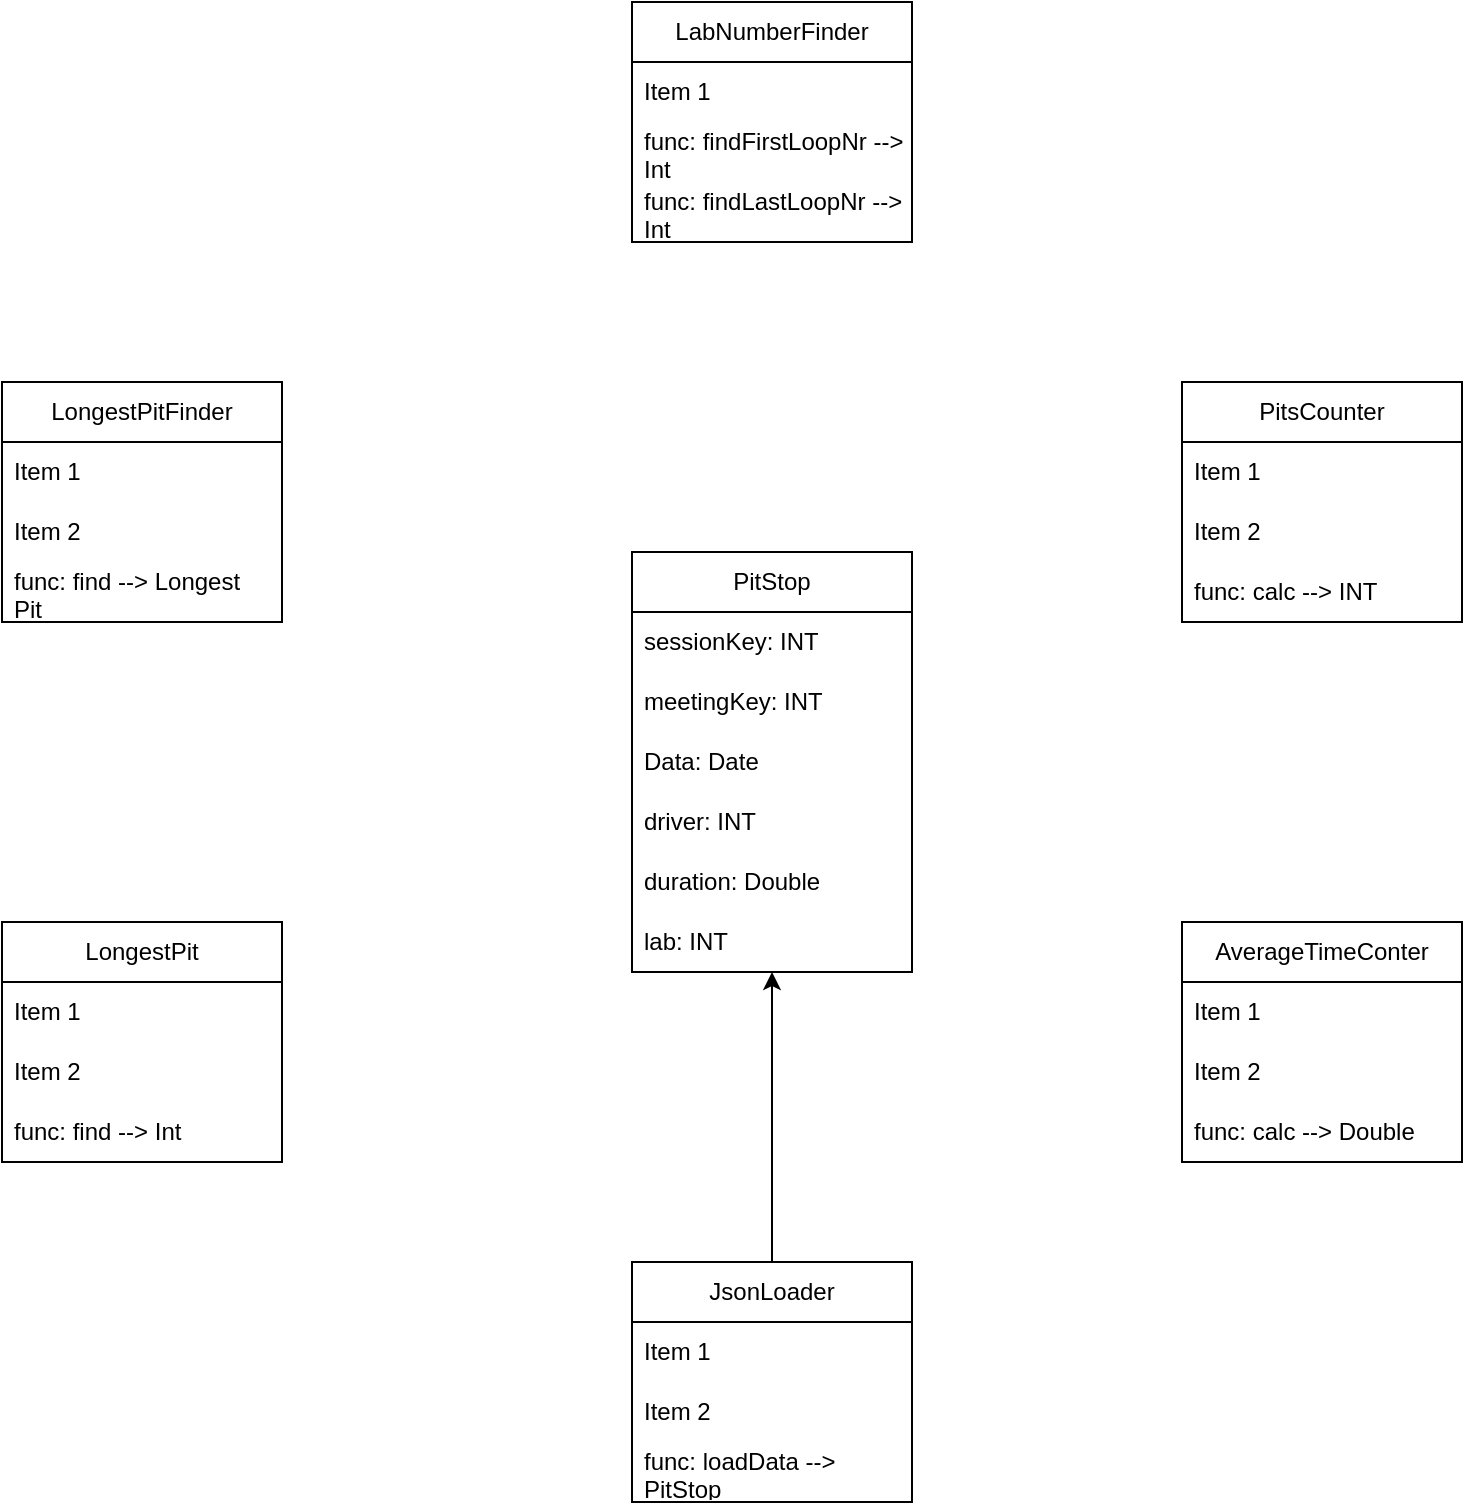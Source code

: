 <mxfile version="27.0.3">
  <diagram name="Page-1" id="VZgiAD5sBmOed-6z1ss6">
    <mxGraphModel dx="2066" dy="1158" grid="1" gridSize="10" guides="1" tooltips="1" connect="1" arrows="1" fold="1" page="1" pageScale="1" pageWidth="850" pageHeight="1100" math="0" shadow="0">
      <root>
        <mxCell id="0" />
        <mxCell id="1" parent="0" />
        <mxCell id="v77TKKlGb2qVnd7LoZxB-1" value="PitStop" style="swimlane;fontStyle=0;childLayout=stackLayout;horizontal=1;startSize=30;horizontalStack=0;resizeParent=1;resizeParentMax=0;resizeLast=0;collapsible=1;marginBottom=0;whiteSpace=wrap;html=1;" vertex="1" parent="1">
          <mxGeometry x="355" y="445" width="140" height="210" as="geometry" />
        </mxCell>
        <mxCell id="v77TKKlGb2qVnd7LoZxB-2" value="sessionKey: INT" style="text;strokeColor=none;fillColor=none;align=left;verticalAlign=middle;spacingLeft=4;spacingRight=4;overflow=hidden;points=[[0,0.5],[1,0.5]];portConstraint=eastwest;rotatable=0;whiteSpace=wrap;html=1;" vertex="1" parent="v77TKKlGb2qVnd7LoZxB-1">
          <mxGeometry y="30" width="140" height="30" as="geometry" />
        </mxCell>
        <mxCell id="v77TKKlGb2qVnd7LoZxB-3" value="meetingKey: INT" style="text;strokeColor=none;fillColor=none;align=left;verticalAlign=middle;spacingLeft=4;spacingRight=4;overflow=hidden;points=[[0,0.5],[1,0.5]];portConstraint=eastwest;rotatable=0;whiteSpace=wrap;html=1;" vertex="1" parent="v77TKKlGb2qVnd7LoZxB-1">
          <mxGeometry y="60" width="140" height="30" as="geometry" />
        </mxCell>
        <mxCell id="v77TKKlGb2qVnd7LoZxB-4" value="Data: Date" style="text;strokeColor=none;fillColor=none;align=left;verticalAlign=middle;spacingLeft=4;spacingRight=4;overflow=hidden;points=[[0,0.5],[1,0.5]];portConstraint=eastwest;rotatable=0;whiteSpace=wrap;html=1;" vertex="1" parent="v77TKKlGb2qVnd7LoZxB-1">
          <mxGeometry y="90" width="140" height="30" as="geometry" />
        </mxCell>
        <mxCell id="v77TKKlGb2qVnd7LoZxB-6" value="driver: INT" style="text;strokeColor=none;fillColor=none;align=left;verticalAlign=middle;spacingLeft=4;spacingRight=4;overflow=hidden;points=[[0,0.5],[1,0.5]];portConstraint=eastwest;rotatable=0;whiteSpace=wrap;html=1;" vertex="1" parent="v77TKKlGb2qVnd7LoZxB-1">
          <mxGeometry y="120" width="140" height="30" as="geometry" />
        </mxCell>
        <mxCell id="v77TKKlGb2qVnd7LoZxB-7" value="duration: Double" style="text;strokeColor=none;fillColor=none;align=left;verticalAlign=middle;spacingLeft=4;spacingRight=4;overflow=hidden;points=[[0,0.5],[1,0.5]];portConstraint=eastwest;rotatable=0;whiteSpace=wrap;html=1;" vertex="1" parent="v77TKKlGb2qVnd7LoZxB-1">
          <mxGeometry y="150" width="140" height="30" as="geometry" />
        </mxCell>
        <mxCell id="v77TKKlGb2qVnd7LoZxB-5" value="lab: INT" style="text;strokeColor=none;fillColor=none;align=left;verticalAlign=middle;spacingLeft=4;spacingRight=4;overflow=hidden;points=[[0,0.5],[1,0.5]];portConstraint=eastwest;rotatable=0;whiteSpace=wrap;html=1;" vertex="1" parent="v77TKKlGb2qVnd7LoZxB-1">
          <mxGeometry y="180" width="140" height="30" as="geometry" />
        </mxCell>
        <mxCell id="v77TKKlGb2qVnd7LoZxB-12" style="edgeStyle=orthogonalEdgeStyle;rounded=0;orthogonalLoop=1;jettySize=auto;html=1;" edge="1" parent="1" source="v77TKKlGb2qVnd7LoZxB-8" target="v77TKKlGb2qVnd7LoZxB-1">
          <mxGeometry relative="1" as="geometry" />
        </mxCell>
        <mxCell id="v77TKKlGb2qVnd7LoZxB-8" value="JsonLoader" style="swimlane;fontStyle=0;childLayout=stackLayout;horizontal=1;startSize=30;horizontalStack=0;resizeParent=1;resizeParentMax=0;resizeLast=0;collapsible=1;marginBottom=0;whiteSpace=wrap;html=1;" vertex="1" parent="1">
          <mxGeometry x="355" y="800" width="140" height="120" as="geometry" />
        </mxCell>
        <mxCell id="v77TKKlGb2qVnd7LoZxB-9" value="Item 1" style="text;strokeColor=none;fillColor=none;align=left;verticalAlign=middle;spacingLeft=4;spacingRight=4;overflow=hidden;points=[[0,0.5],[1,0.5]];portConstraint=eastwest;rotatable=0;whiteSpace=wrap;html=1;" vertex="1" parent="v77TKKlGb2qVnd7LoZxB-8">
          <mxGeometry y="30" width="140" height="30" as="geometry" />
        </mxCell>
        <mxCell id="v77TKKlGb2qVnd7LoZxB-10" value="Item 2" style="text;strokeColor=none;fillColor=none;align=left;verticalAlign=middle;spacingLeft=4;spacingRight=4;overflow=hidden;points=[[0,0.5],[1,0.5]];portConstraint=eastwest;rotatable=0;whiteSpace=wrap;html=1;" vertex="1" parent="v77TKKlGb2qVnd7LoZxB-8">
          <mxGeometry y="60" width="140" height="30" as="geometry" />
        </mxCell>
        <mxCell id="v77TKKlGb2qVnd7LoZxB-11" value="func: loadData --&amp;gt; PitStop" style="text;strokeColor=none;fillColor=none;align=left;verticalAlign=middle;spacingLeft=4;spacingRight=4;overflow=hidden;points=[[0,0.5],[1,0.5]];portConstraint=eastwest;rotatable=0;whiteSpace=wrap;html=1;" vertex="1" parent="v77TKKlGb2qVnd7LoZxB-8">
          <mxGeometry y="90" width="140" height="30" as="geometry" />
        </mxCell>
        <mxCell id="v77TKKlGb2qVnd7LoZxB-13" value="PitsCounter" style="swimlane;fontStyle=0;childLayout=stackLayout;horizontal=1;startSize=30;horizontalStack=0;resizeParent=1;resizeParentMax=0;resizeLast=0;collapsible=1;marginBottom=0;whiteSpace=wrap;html=1;" vertex="1" parent="1">
          <mxGeometry x="630" y="360" width="140" height="120" as="geometry" />
        </mxCell>
        <mxCell id="v77TKKlGb2qVnd7LoZxB-14" value="Item 1" style="text;strokeColor=none;fillColor=none;align=left;verticalAlign=middle;spacingLeft=4;spacingRight=4;overflow=hidden;points=[[0,0.5],[1,0.5]];portConstraint=eastwest;rotatable=0;whiteSpace=wrap;html=1;" vertex="1" parent="v77TKKlGb2qVnd7LoZxB-13">
          <mxGeometry y="30" width="140" height="30" as="geometry" />
        </mxCell>
        <mxCell id="v77TKKlGb2qVnd7LoZxB-15" value="Item 2" style="text;strokeColor=none;fillColor=none;align=left;verticalAlign=middle;spacingLeft=4;spacingRight=4;overflow=hidden;points=[[0,0.5],[1,0.5]];portConstraint=eastwest;rotatable=0;whiteSpace=wrap;html=1;" vertex="1" parent="v77TKKlGb2qVnd7LoZxB-13">
          <mxGeometry y="60" width="140" height="30" as="geometry" />
        </mxCell>
        <mxCell id="v77TKKlGb2qVnd7LoZxB-16" value="func: calc --&amp;gt; INT" style="text;strokeColor=none;fillColor=none;align=left;verticalAlign=middle;spacingLeft=4;spacingRight=4;overflow=hidden;points=[[0,0.5],[1,0.5]];portConstraint=eastwest;rotatable=0;whiteSpace=wrap;html=1;" vertex="1" parent="v77TKKlGb2qVnd7LoZxB-13">
          <mxGeometry y="90" width="140" height="30" as="geometry" />
        </mxCell>
        <mxCell id="v77TKKlGb2qVnd7LoZxB-17" value="LongestPitFinder" style="swimlane;fontStyle=0;childLayout=stackLayout;horizontal=1;startSize=30;horizontalStack=0;resizeParent=1;resizeParentMax=0;resizeLast=0;collapsible=1;marginBottom=0;whiteSpace=wrap;html=1;" vertex="1" parent="1">
          <mxGeometry x="40" y="360" width="140" height="120" as="geometry" />
        </mxCell>
        <mxCell id="v77TKKlGb2qVnd7LoZxB-18" value="Item 1" style="text;strokeColor=none;fillColor=none;align=left;verticalAlign=middle;spacingLeft=4;spacingRight=4;overflow=hidden;points=[[0,0.5],[1,0.5]];portConstraint=eastwest;rotatable=0;whiteSpace=wrap;html=1;" vertex="1" parent="v77TKKlGb2qVnd7LoZxB-17">
          <mxGeometry y="30" width="140" height="30" as="geometry" />
        </mxCell>
        <mxCell id="v77TKKlGb2qVnd7LoZxB-19" value="Item 2" style="text;strokeColor=none;fillColor=none;align=left;verticalAlign=middle;spacingLeft=4;spacingRight=4;overflow=hidden;points=[[0,0.5],[1,0.5]];portConstraint=eastwest;rotatable=0;whiteSpace=wrap;html=1;" vertex="1" parent="v77TKKlGb2qVnd7LoZxB-17">
          <mxGeometry y="60" width="140" height="30" as="geometry" />
        </mxCell>
        <mxCell id="v77TKKlGb2qVnd7LoZxB-20" value="func: find --&amp;gt; Longest Pit" style="text;strokeColor=none;fillColor=none;align=left;verticalAlign=middle;spacingLeft=4;spacingRight=4;overflow=hidden;points=[[0,0.5],[1,0.5]];portConstraint=eastwest;rotatable=0;whiteSpace=wrap;html=1;" vertex="1" parent="v77TKKlGb2qVnd7LoZxB-17">
          <mxGeometry y="90" width="140" height="30" as="geometry" />
        </mxCell>
        <mxCell id="v77TKKlGb2qVnd7LoZxB-21" value="LongestPit" style="swimlane;fontStyle=0;childLayout=stackLayout;horizontal=1;startSize=30;horizontalStack=0;resizeParent=1;resizeParentMax=0;resizeLast=0;collapsible=1;marginBottom=0;whiteSpace=wrap;html=1;" vertex="1" parent="1">
          <mxGeometry x="40" y="630" width="140" height="120" as="geometry" />
        </mxCell>
        <mxCell id="v77TKKlGb2qVnd7LoZxB-22" value="Item 1" style="text;strokeColor=none;fillColor=none;align=left;verticalAlign=middle;spacingLeft=4;spacingRight=4;overflow=hidden;points=[[0,0.5],[1,0.5]];portConstraint=eastwest;rotatable=0;whiteSpace=wrap;html=1;" vertex="1" parent="v77TKKlGb2qVnd7LoZxB-21">
          <mxGeometry y="30" width="140" height="30" as="geometry" />
        </mxCell>
        <mxCell id="v77TKKlGb2qVnd7LoZxB-23" value="Item 2" style="text;strokeColor=none;fillColor=none;align=left;verticalAlign=middle;spacingLeft=4;spacingRight=4;overflow=hidden;points=[[0,0.5],[1,0.5]];portConstraint=eastwest;rotatable=0;whiteSpace=wrap;html=1;" vertex="1" parent="v77TKKlGb2qVnd7LoZxB-21">
          <mxGeometry y="60" width="140" height="30" as="geometry" />
        </mxCell>
        <mxCell id="v77TKKlGb2qVnd7LoZxB-24" value="func: find --&amp;gt; Int" style="text;strokeColor=none;fillColor=none;align=left;verticalAlign=middle;spacingLeft=4;spacingRight=4;overflow=hidden;points=[[0,0.5],[1,0.5]];portConstraint=eastwest;rotatable=0;whiteSpace=wrap;html=1;" vertex="1" parent="v77TKKlGb2qVnd7LoZxB-21">
          <mxGeometry y="90" width="140" height="30" as="geometry" />
        </mxCell>
        <mxCell id="v77TKKlGb2qVnd7LoZxB-25" value="AverageTimeConter" style="swimlane;fontStyle=0;childLayout=stackLayout;horizontal=1;startSize=30;horizontalStack=0;resizeParent=1;resizeParentMax=0;resizeLast=0;collapsible=1;marginBottom=0;whiteSpace=wrap;html=1;" vertex="1" parent="1">
          <mxGeometry x="630" y="630" width="140" height="120" as="geometry" />
        </mxCell>
        <mxCell id="v77TKKlGb2qVnd7LoZxB-26" value="Item 1" style="text;strokeColor=none;fillColor=none;align=left;verticalAlign=middle;spacingLeft=4;spacingRight=4;overflow=hidden;points=[[0,0.5],[1,0.5]];portConstraint=eastwest;rotatable=0;whiteSpace=wrap;html=1;" vertex="1" parent="v77TKKlGb2qVnd7LoZxB-25">
          <mxGeometry y="30" width="140" height="30" as="geometry" />
        </mxCell>
        <mxCell id="v77TKKlGb2qVnd7LoZxB-27" value="Item 2" style="text;strokeColor=none;fillColor=none;align=left;verticalAlign=middle;spacingLeft=4;spacingRight=4;overflow=hidden;points=[[0,0.5],[1,0.5]];portConstraint=eastwest;rotatable=0;whiteSpace=wrap;html=1;" vertex="1" parent="v77TKKlGb2qVnd7LoZxB-25">
          <mxGeometry y="60" width="140" height="30" as="geometry" />
        </mxCell>
        <mxCell id="v77TKKlGb2qVnd7LoZxB-28" value="func: calc --&amp;gt; Double" style="text;strokeColor=none;fillColor=none;align=left;verticalAlign=middle;spacingLeft=4;spacingRight=4;overflow=hidden;points=[[0,0.5],[1,0.5]];portConstraint=eastwest;rotatable=0;whiteSpace=wrap;html=1;" vertex="1" parent="v77TKKlGb2qVnd7LoZxB-25">
          <mxGeometry y="90" width="140" height="30" as="geometry" />
        </mxCell>
        <mxCell id="v77TKKlGb2qVnd7LoZxB-29" value="LabNumberFinder" style="swimlane;fontStyle=0;childLayout=stackLayout;horizontal=1;startSize=30;horizontalStack=0;resizeParent=1;resizeParentMax=0;resizeLast=0;collapsible=1;marginBottom=0;whiteSpace=wrap;html=1;" vertex="1" parent="1">
          <mxGeometry x="355" y="170" width="140" height="120" as="geometry" />
        </mxCell>
        <mxCell id="v77TKKlGb2qVnd7LoZxB-30" value="Item 1" style="text;strokeColor=none;fillColor=none;align=left;verticalAlign=middle;spacingLeft=4;spacingRight=4;overflow=hidden;points=[[0,0.5],[1,0.5]];portConstraint=eastwest;rotatable=0;whiteSpace=wrap;html=1;" vertex="1" parent="v77TKKlGb2qVnd7LoZxB-29">
          <mxGeometry y="30" width="140" height="30" as="geometry" />
        </mxCell>
        <mxCell id="v77TKKlGb2qVnd7LoZxB-31" value="func: findFirstLoopNr --&amp;gt; Int" style="text;strokeColor=none;fillColor=none;align=left;verticalAlign=middle;spacingLeft=4;spacingRight=4;overflow=hidden;points=[[0,0.5],[1,0.5]];portConstraint=eastwest;rotatable=0;whiteSpace=wrap;html=1;" vertex="1" parent="v77TKKlGb2qVnd7LoZxB-29">
          <mxGeometry y="60" width="140" height="30" as="geometry" />
        </mxCell>
        <mxCell id="v77TKKlGb2qVnd7LoZxB-32" value="func: findLastLoopNr --&amp;gt; Int" style="text;strokeColor=none;fillColor=none;align=left;verticalAlign=middle;spacingLeft=4;spacingRight=4;overflow=hidden;points=[[0,0.5],[1,0.5]];portConstraint=eastwest;rotatable=0;whiteSpace=wrap;html=1;" vertex="1" parent="v77TKKlGb2qVnd7LoZxB-29">
          <mxGeometry y="90" width="140" height="30" as="geometry" />
        </mxCell>
      </root>
    </mxGraphModel>
  </diagram>
</mxfile>
